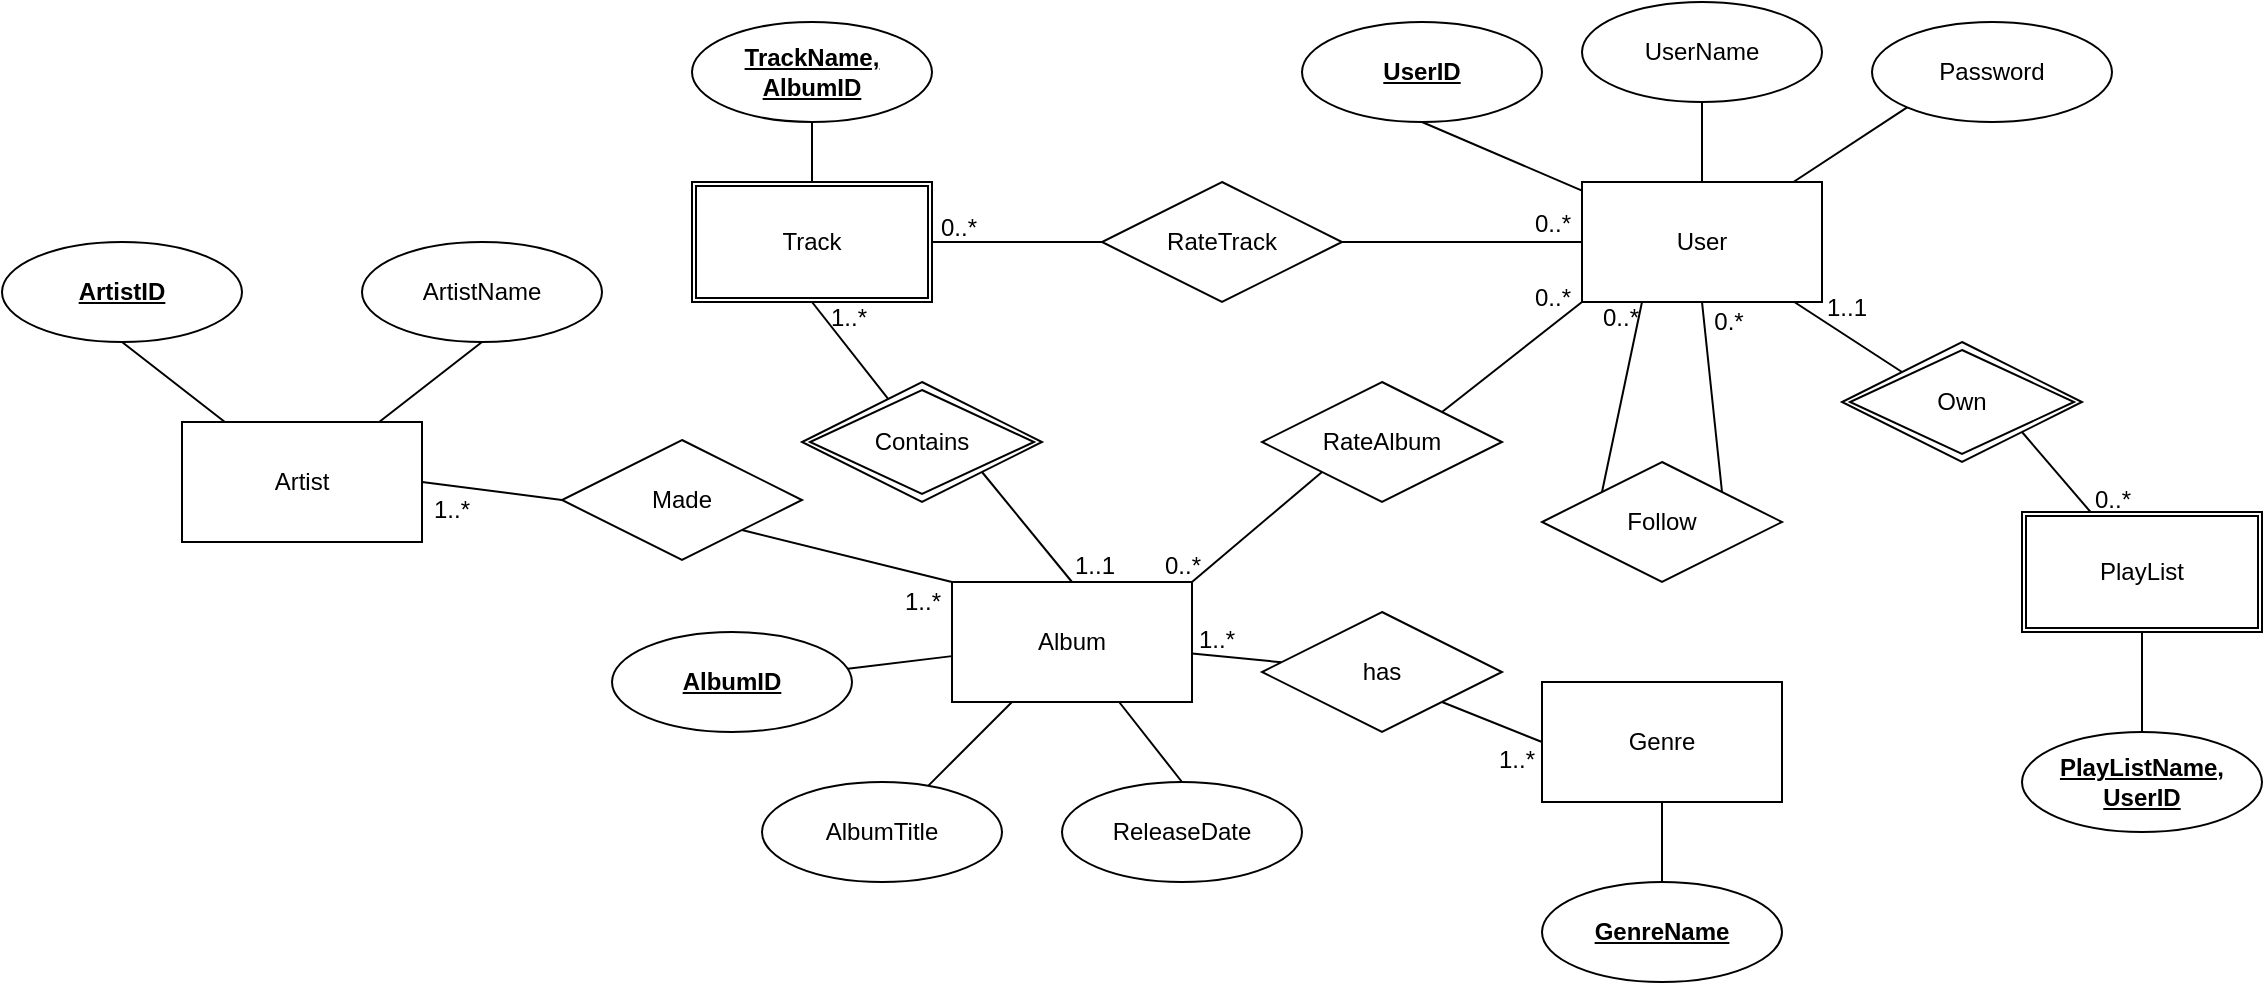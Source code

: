 <mxfile version="21.6.5" type="device">
  <diagram id="R2lEEEUBdFMjLlhIrx00" name="Page-1">
    <mxGraphModel dx="2178" dy="605" grid="1" gridSize="10" guides="1" tooltips="1" connect="1" arrows="1" fold="1" page="1" pageScale="1" pageWidth="850" pageHeight="1100" math="0" shadow="0" extFonts="Permanent Marker^https://fonts.googleapis.com/css?family=Permanent+Marker">
      <root>
        <mxCell id="0" />
        <mxCell id="1" parent="0" />
        <mxCell id="_1_03TyXAIXI8CmlSwA5-1" value="User" style="whiteSpace=wrap;html=1;" vertex="1" parent="1">
          <mxGeometry x="60" y="240" width="120" height="60" as="geometry" />
        </mxCell>
        <mxCell id="_1_03TyXAIXI8CmlSwA5-10" style="edgeStyle=none;rounded=0;orthogonalLoop=1;jettySize=auto;html=1;exitX=0.5;exitY=1;exitDx=0;exitDy=0;endArrow=none;endFill=0;" edge="1" parent="1" source="_1_03TyXAIXI8CmlSwA5-2" target="_1_03TyXAIXI8CmlSwA5-1">
          <mxGeometry relative="1" as="geometry" />
        </mxCell>
        <mxCell id="_1_03TyXAIXI8CmlSwA5-2" value="UserID" style="ellipse;whiteSpace=wrap;html=1;fontStyle=5" vertex="1" parent="1">
          <mxGeometry x="-80" y="160" width="120" height="50" as="geometry" />
        </mxCell>
        <mxCell id="_1_03TyXAIXI8CmlSwA5-11" value="" style="edgeStyle=none;rounded=0;orthogonalLoop=1;jettySize=auto;html=1;endArrow=none;endFill=0;" edge="1" parent="1" source="_1_03TyXAIXI8CmlSwA5-4" target="_1_03TyXAIXI8CmlSwA5-1">
          <mxGeometry relative="1" as="geometry" />
        </mxCell>
        <mxCell id="_1_03TyXAIXI8CmlSwA5-4" value="UserName" style="ellipse;whiteSpace=wrap;html=1;" vertex="1" parent="1">
          <mxGeometry x="60" y="150" width="120" height="50" as="geometry" />
        </mxCell>
        <mxCell id="_1_03TyXAIXI8CmlSwA5-13" style="edgeStyle=none;rounded=0;orthogonalLoop=1;jettySize=auto;html=1;exitX=0;exitY=1;exitDx=0;exitDy=0;endArrow=none;endFill=0;" edge="1" parent="1" source="_1_03TyXAIXI8CmlSwA5-5" target="_1_03TyXAIXI8CmlSwA5-1">
          <mxGeometry relative="1" as="geometry" />
        </mxCell>
        <mxCell id="_1_03TyXAIXI8CmlSwA5-5" value="Password" style="ellipse;whiteSpace=wrap;html=1;" vertex="1" parent="1">
          <mxGeometry x="205" y="160" width="120" height="50" as="geometry" />
        </mxCell>
        <mxCell id="_1_03TyXAIXI8CmlSwA5-14" value="Album" style="whiteSpace=wrap;html=1;" vertex="1" parent="1">
          <mxGeometry x="-255" y="440" width="120" height="60" as="geometry" />
        </mxCell>
        <mxCell id="_1_03TyXAIXI8CmlSwA5-17" value="" style="edgeStyle=none;rounded=0;orthogonalLoop=1;jettySize=auto;html=1;endArrow=none;endFill=0;" edge="1" parent="1" source="_1_03TyXAIXI8CmlSwA5-18" target="_1_03TyXAIXI8CmlSwA5-14">
          <mxGeometry relative="1" as="geometry" />
        </mxCell>
        <mxCell id="_1_03TyXAIXI8CmlSwA5-18" value="AlbumID" style="ellipse;whiteSpace=wrap;html=1;fontStyle=5" vertex="1" parent="1">
          <mxGeometry x="-425" y="465" width="120" height="50" as="geometry" />
        </mxCell>
        <mxCell id="_1_03TyXAIXI8CmlSwA5-21" value="" style="edgeStyle=none;rounded=0;orthogonalLoop=1;jettySize=auto;html=1;endArrow=none;endFill=0;" edge="1" parent="1" source="_1_03TyXAIXI8CmlSwA5-20" target="_1_03TyXAIXI8CmlSwA5-14">
          <mxGeometry relative="1" as="geometry" />
        </mxCell>
        <mxCell id="_1_03TyXAIXI8CmlSwA5-20" value="AlbumTitle" style="ellipse;whiteSpace=wrap;html=1;" vertex="1" parent="1">
          <mxGeometry x="-350" y="540" width="120" height="50" as="geometry" />
        </mxCell>
        <mxCell id="_1_03TyXAIXI8CmlSwA5-23" style="edgeStyle=none;rounded=0;orthogonalLoop=1;jettySize=auto;html=1;exitX=0.5;exitY=0;exitDx=0;exitDy=0;endArrow=none;endFill=0;" edge="1" parent="1" source="_1_03TyXAIXI8CmlSwA5-22" target="_1_03TyXAIXI8CmlSwA5-14">
          <mxGeometry relative="1" as="geometry" />
        </mxCell>
        <mxCell id="_1_03TyXAIXI8CmlSwA5-22" value="ReleaseDate" style="ellipse;whiteSpace=wrap;html=1;" vertex="1" parent="1">
          <mxGeometry x="-200" y="540" width="120" height="50" as="geometry" />
        </mxCell>
        <mxCell id="_1_03TyXAIXI8CmlSwA5-34" style="edgeStyle=none;rounded=0;orthogonalLoop=1;jettySize=auto;html=1;exitX=0.5;exitY=0;exitDx=0;exitDy=0;endArrow=none;endFill=0;" edge="1" parent="1" source="_1_03TyXAIXI8CmlSwA5-35">
          <mxGeometry relative="1" as="geometry">
            <mxPoint x="-325" y="240" as="targetPoint" />
          </mxGeometry>
        </mxCell>
        <mxCell id="_1_03TyXAIXI8CmlSwA5-35" value="&lt;b&gt;&lt;u&gt;TrackName,&lt;br&gt;AlbumID&lt;/u&gt;&lt;/b&gt;" style="ellipse;whiteSpace=wrap;html=1;" vertex="1" parent="1">
          <mxGeometry x="-385" y="160" width="120" height="50" as="geometry" />
        </mxCell>
        <mxCell id="_1_03TyXAIXI8CmlSwA5-36" value="PlayList" style="shape=ext;double=1;rounded=0;whiteSpace=wrap;html=1;" vertex="1" parent="1">
          <mxGeometry x="280" y="405" width="120" height="60" as="geometry" />
        </mxCell>
        <mxCell id="_1_03TyXAIXI8CmlSwA5-39" value="" style="edgeStyle=none;rounded=0;orthogonalLoop=1;jettySize=auto;html=1;endArrow=none;endFill=0;" edge="1" parent="1" source="_1_03TyXAIXI8CmlSwA5-38" target="_1_03TyXAIXI8CmlSwA5-36">
          <mxGeometry relative="1" as="geometry" />
        </mxCell>
        <mxCell id="_1_03TyXAIXI8CmlSwA5-38" value="&lt;b&gt;&lt;u&gt;PlayListName,&lt;br&gt;UserID&lt;/u&gt;&lt;/b&gt;" style="ellipse;whiteSpace=wrap;html=1;" vertex="1" parent="1">
          <mxGeometry x="280" y="515" width="120" height="50" as="geometry" />
        </mxCell>
        <mxCell id="_1_03TyXAIXI8CmlSwA5-43" style="edgeStyle=none;rounded=0;orthogonalLoop=1;jettySize=auto;html=1;exitX=1;exitY=1;exitDx=0;exitDy=0;endArrow=none;endFill=0;" edge="1" parent="1" source="_1_03TyXAIXI8CmlSwA5-42" target="_1_03TyXAIXI8CmlSwA5-36">
          <mxGeometry relative="1" as="geometry" />
        </mxCell>
        <mxCell id="_1_03TyXAIXI8CmlSwA5-44" style="edgeStyle=none;rounded=0;orthogonalLoop=1;jettySize=auto;html=1;exitX=0;exitY=0;exitDx=0;exitDy=0;endArrow=none;endFill=0;" edge="1" parent="1" source="_1_03TyXAIXI8CmlSwA5-42" target="_1_03TyXAIXI8CmlSwA5-1">
          <mxGeometry relative="1" as="geometry" />
        </mxCell>
        <mxCell id="_1_03TyXAIXI8CmlSwA5-42" value="Own" style="shape=rhombus;double=1;perimeter=rhombusPerimeter;whiteSpace=wrap;html=1;align=center;" vertex="1" parent="1">
          <mxGeometry x="190" y="320" width="120" height="60" as="geometry" />
        </mxCell>
        <mxCell id="_1_03TyXAIXI8CmlSwA5-47" value="" style="edgeStyle=none;rounded=0;orthogonalLoop=1;jettySize=auto;html=1;endArrow=none;endFill=0;entryX=0.5;entryY=1;entryDx=0;entryDy=0;" edge="1" parent="1" source="_1_03TyXAIXI8CmlSwA5-46" target="_1_03TyXAIXI8CmlSwA5-94">
          <mxGeometry relative="1" as="geometry">
            <mxPoint x="-308.5" y="300" as="targetPoint" />
          </mxGeometry>
        </mxCell>
        <mxCell id="_1_03TyXAIXI8CmlSwA5-48" style="edgeStyle=none;rounded=0;orthogonalLoop=1;jettySize=auto;html=1;exitX=1;exitY=1;exitDx=0;exitDy=0;entryX=0.5;entryY=0;entryDx=0;entryDy=0;endArrow=none;endFill=0;" edge="1" parent="1" source="_1_03TyXAIXI8CmlSwA5-46" target="_1_03TyXAIXI8CmlSwA5-14">
          <mxGeometry relative="1" as="geometry" />
        </mxCell>
        <mxCell id="_1_03TyXAIXI8CmlSwA5-46" value="Contains" style="shape=rhombus;double=1;perimeter=rhombusPerimeter;whiteSpace=wrap;html=1;align=center;" vertex="1" parent="1">
          <mxGeometry x="-330" y="340" width="120" height="60" as="geometry" />
        </mxCell>
        <mxCell id="_1_03TyXAIXI8CmlSwA5-50" style="edgeStyle=none;rounded=0;orthogonalLoop=1;jettySize=auto;html=1;exitX=1;exitY=0.5;exitDx=0;exitDy=0;entryX=0;entryY=0.5;entryDx=0;entryDy=0;endArrow=none;endFill=0;" edge="1" parent="1" source="_1_03TyXAIXI8CmlSwA5-49" target="_1_03TyXAIXI8CmlSwA5-1">
          <mxGeometry relative="1" as="geometry" />
        </mxCell>
        <mxCell id="_1_03TyXAIXI8CmlSwA5-51" style="edgeStyle=none;rounded=0;orthogonalLoop=1;jettySize=auto;html=1;exitX=0;exitY=0.5;exitDx=0;exitDy=0;entryX=1;entryY=0.5;entryDx=0;entryDy=0;endArrow=none;endFill=0;" edge="1" parent="1" source="_1_03TyXAIXI8CmlSwA5-49" target="_1_03TyXAIXI8CmlSwA5-94">
          <mxGeometry relative="1" as="geometry">
            <mxPoint x="-265" y="270" as="targetPoint" />
          </mxGeometry>
        </mxCell>
        <mxCell id="_1_03TyXAIXI8CmlSwA5-49" value="RateTrack" style="shape=rhombus;perimeter=rhombusPerimeter;whiteSpace=wrap;html=1;align=center;" vertex="1" parent="1">
          <mxGeometry x="-180" y="240" width="120" height="60" as="geometry" />
        </mxCell>
        <mxCell id="_1_03TyXAIXI8CmlSwA5-53" style="edgeStyle=none;rounded=0;orthogonalLoop=1;jettySize=auto;html=1;exitX=1;exitY=0;exitDx=0;exitDy=0;entryX=0;entryY=1;entryDx=0;entryDy=0;endArrow=none;endFill=0;" edge="1" parent="1" source="_1_03TyXAIXI8CmlSwA5-52" target="_1_03TyXAIXI8CmlSwA5-1">
          <mxGeometry relative="1" as="geometry" />
        </mxCell>
        <mxCell id="_1_03TyXAIXI8CmlSwA5-54" style="edgeStyle=none;rounded=0;orthogonalLoop=1;jettySize=auto;html=1;exitX=0;exitY=1;exitDx=0;exitDy=0;entryX=1;entryY=0;entryDx=0;entryDy=0;endArrow=none;endFill=0;" edge="1" parent="1" source="_1_03TyXAIXI8CmlSwA5-52" target="_1_03TyXAIXI8CmlSwA5-14">
          <mxGeometry relative="1" as="geometry" />
        </mxCell>
        <mxCell id="_1_03TyXAIXI8CmlSwA5-52" value="RateAlbum" style="shape=rhombus;perimeter=rhombusPerimeter;whiteSpace=wrap;html=1;align=center;" vertex="1" parent="1">
          <mxGeometry x="-100" y="340" width="120" height="60" as="geometry" />
        </mxCell>
        <mxCell id="_1_03TyXAIXI8CmlSwA5-58" style="edgeStyle=none;rounded=0;orthogonalLoop=1;jettySize=auto;html=1;exitX=0;exitY=0;exitDx=0;exitDy=0;entryX=0.25;entryY=1;entryDx=0;entryDy=0;endArrow=none;endFill=0;" edge="1" parent="1" source="_1_03TyXAIXI8CmlSwA5-55" target="_1_03TyXAIXI8CmlSwA5-1">
          <mxGeometry relative="1" as="geometry" />
        </mxCell>
        <mxCell id="_1_03TyXAIXI8CmlSwA5-59" style="edgeStyle=none;rounded=0;orthogonalLoop=1;jettySize=auto;html=1;exitX=1;exitY=0;exitDx=0;exitDy=0;endArrow=none;endFill=0;entryX=0.5;entryY=1;entryDx=0;entryDy=0;" edge="1" parent="1" source="_1_03TyXAIXI8CmlSwA5-55" target="_1_03TyXAIXI8CmlSwA5-1">
          <mxGeometry relative="1" as="geometry" />
        </mxCell>
        <mxCell id="_1_03TyXAIXI8CmlSwA5-55" value="Follow" style="shape=rhombus;perimeter=rhombusPerimeter;whiteSpace=wrap;html=1;align=center;" vertex="1" parent="1">
          <mxGeometry x="40" y="380" width="120" height="60" as="geometry" />
        </mxCell>
        <mxCell id="_1_03TyXAIXI8CmlSwA5-64" value="" style="edgeStyle=none;rounded=0;orthogonalLoop=1;jettySize=auto;html=1;endArrow=none;endFill=0;" edge="1" parent="1" source="_1_03TyXAIXI8CmlSwA5-62" target="_1_03TyXAIXI8CmlSwA5-63">
          <mxGeometry relative="1" as="geometry" />
        </mxCell>
        <mxCell id="_1_03TyXAIXI8CmlSwA5-62" value="Genre" style="whiteSpace=wrap;html=1;" vertex="1" parent="1">
          <mxGeometry x="40" y="490" width="120" height="60" as="geometry" />
        </mxCell>
        <mxCell id="_1_03TyXAIXI8CmlSwA5-63" value="&lt;b&gt;&lt;u&gt;GenreName&lt;/u&gt;&lt;/b&gt;" style="ellipse;whiteSpace=wrap;html=1;" vertex="1" parent="1">
          <mxGeometry x="40" y="590" width="120" height="50" as="geometry" />
        </mxCell>
        <mxCell id="_1_03TyXAIXI8CmlSwA5-66" value="" style="edgeStyle=none;rounded=0;orthogonalLoop=1;jettySize=auto;html=1;endArrow=none;endFill=0;" edge="1" parent="1" source="_1_03TyXAIXI8CmlSwA5-65" target="_1_03TyXAIXI8CmlSwA5-14">
          <mxGeometry relative="1" as="geometry" />
        </mxCell>
        <mxCell id="_1_03TyXAIXI8CmlSwA5-67" style="edgeStyle=none;rounded=0;orthogonalLoop=1;jettySize=auto;html=1;exitX=1;exitY=1;exitDx=0;exitDy=0;entryX=0;entryY=0.5;entryDx=0;entryDy=0;endArrow=none;endFill=0;" edge="1" parent="1" source="_1_03TyXAIXI8CmlSwA5-65" target="_1_03TyXAIXI8CmlSwA5-62">
          <mxGeometry relative="1" as="geometry" />
        </mxCell>
        <mxCell id="_1_03TyXAIXI8CmlSwA5-65" value="has" style="shape=rhombus;perimeter=rhombusPerimeter;whiteSpace=wrap;html=1;align=center;" vertex="1" parent="1">
          <mxGeometry x="-100" y="455" width="120" height="60" as="geometry" />
        </mxCell>
        <mxCell id="_1_03TyXAIXI8CmlSwA5-75" style="edgeStyle=none;rounded=0;orthogonalLoop=1;jettySize=auto;html=1;exitX=1;exitY=0.5;exitDx=0;exitDy=0;entryX=0;entryY=0.5;entryDx=0;entryDy=0;endArrow=none;endFill=0;" edge="1" parent="1" source="_1_03TyXAIXI8CmlSwA5-69" target="_1_03TyXAIXI8CmlSwA5-74">
          <mxGeometry relative="1" as="geometry" />
        </mxCell>
        <mxCell id="_1_03TyXAIXI8CmlSwA5-69" value="Artist" style="whiteSpace=wrap;html=1;" vertex="1" parent="1">
          <mxGeometry x="-640" y="360" width="120" height="60" as="geometry" />
        </mxCell>
        <mxCell id="_1_03TyXAIXI8CmlSwA5-72" style="edgeStyle=none;rounded=0;orthogonalLoop=1;jettySize=auto;html=1;exitX=0.5;exitY=1;exitDx=0;exitDy=0;endArrow=none;endFill=0;" edge="1" parent="1" source="_1_03TyXAIXI8CmlSwA5-70" target="_1_03TyXAIXI8CmlSwA5-69">
          <mxGeometry relative="1" as="geometry" />
        </mxCell>
        <mxCell id="_1_03TyXAIXI8CmlSwA5-70" value="ArtistID" style="ellipse;whiteSpace=wrap;html=1;fontStyle=5" vertex="1" parent="1">
          <mxGeometry x="-730" y="270" width="120" height="50" as="geometry" />
        </mxCell>
        <mxCell id="_1_03TyXAIXI8CmlSwA5-73" style="edgeStyle=none;rounded=0;orthogonalLoop=1;jettySize=auto;html=1;exitX=0.5;exitY=1;exitDx=0;exitDy=0;endArrow=none;endFill=0;" edge="1" parent="1" source="_1_03TyXAIXI8CmlSwA5-71" target="_1_03TyXAIXI8CmlSwA5-69">
          <mxGeometry relative="1" as="geometry" />
        </mxCell>
        <mxCell id="_1_03TyXAIXI8CmlSwA5-71" value="ArtistName" style="ellipse;whiteSpace=wrap;html=1;fontStyle=0" vertex="1" parent="1">
          <mxGeometry x="-550" y="270" width="120" height="50" as="geometry" />
        </mxCell>
        <mxCell id="_1_03TyXAIXI8CmlSwA5-76" style="edgeStyle=none;rounded=0;orthogonalLoop=1;jettySize=auto;html=1;exitX=1;exitY=1;exitDx=0;exitDy=0;entryX=0;entryY=0;entryDx=0;entryDy=0;endArrow=none;endFill=0;" edge="1" parent="1" source="_1_03TyXAIXI8CmlSwA5-74" target="_1_03TyXAIXI8CmlSwA5-14">
          <mxGeometry relative="1" as="geometry" />
        </mxCell>
        <mxCell id="_1_03TyXAIXI8CmlSwA5-74" value="Made" style="shape=rhombus;perimeter=rhombusPerimeter;whiteSpace=wrap;html=1;align=center;" vertex="1" parent="1">
          <mxGeometry x="-450" y="369" width="120" height="60" as="geometry" />
        </mxCell>
        <mxCell id="_1_03TyXAIXI8CmlSwA5-77" value="1..*" style="text;strokeColor=none;fillColor=none;spacingLeft=4;spacingRight=4;overflow=hidden;rotatable=0;points=[[0,0.5],[1,0.5]];portConstraint=eastwest;fontSize=12;whiteSpace=wrap;html=1;" vertex="1" parent="1">
          <mxGeometry x="-520" y="390" width="30" height="20" as="geometry" />
        </mxCell>
        <mxCell id="_1_03TyXAIXI8CmlSwA5-78" value="1..*" style="text;html=1;align=center;verticalAlign=middle;resizable=0;points=[];autosize=1;strokeColor=none;fillColor=none;" vertex="1" parent="1">
          <mxGeometry x="-290" y="435" width="40" height="30" as="geometry" />
        </mxCell>
        <mxCell id="_1_03TyXAIXI8CmlSwA5-79" value="1..*" style="text;html=1;align=center;verticalAlign=middle;resizable=0;points=[];autosize=1;strokeColor=none;fillColor=none;" vertex="1" parent="1">
          <mxGeometry x="-143" y="454" width="40" height="30" as="geometry" />
        </mxCell>
        <mxCell id="_1_03TyXAIXI8CmlSwA5-80" value="1..*" style="text;html=1;align=center;verticalAlign=middle;resizable=0;points=[];autosize=1;strokeColor=none;fillColor=none;" vertex="1" parent="1">
          <mxGeometry x="7" y="514" width="40" height="30" as="geometry" />
        </mxCell>
        <mxCell id="_1_03TyXAIXI8CmlSwA5-82" value="1..1" style="text;html=1;align=center;verticalAlign=middle;resizable=0;points=[];autosize=1;strokeColor=none;fillColor=none;" vertex="1" parent="1">
          <mxGeometry x="-204" y="417" width="40" height="30" as="geometry" />
        </mxCell>
        <mxCell id="_1_03TyXAIXI8CmlSwA5-83" value="1..*" style="text;html=1;align=center;verticalAlign=middle;resizable=0;points=[];autosize=1;strokeColor=none;fillColor=none;" vertex="1" parent="1">
          <mxGeometry x="-327" y="293" width="40" height="30" as="geometry" />
        </mxCell>
        <mxCell id="_1_03TyXAIXI8CmlSwA5-85" value="0..*" style="text;html=1;align=center;verticalAlign=middle;resizable=0;points=[];autosize=1;strokeColor=none;fillColor=none;" vertex="1" parent="1">
          <mxGeometry x="-160" y="417" width="40" height="30" as="geometry" />
        </mxCell>
        <mxCell id="_1_03TyXAIXI8CmlSwA5-86" value="0..*" style="text;html=1;align=center;verticalAlign=middle;resizable=0;points=[];autosize=1;strokeColor=none;fillColor=none;" vertex="1" parent="1">
          <mxGeometry x="25" y="283" width="40" height="30" as="geometry" />
        </mxCell>
        <mxCell id="_1_03TyXAIXI8CmlSwA5-87" value="0..*" style="text;html=1;align=center;verticalAlign=middle;resizable=0;points=[];autosize=1;strokeColor=none;fillColor=none;" vertex="1" parent="1">
          <mxGeometry x="59" y="293" width="40" height="30" as="geometry" />
        </mxCell>
        <mxCell id="_1_03TyXAIXI8CmlSwA5-88" value="0.*" style="text;html=1;align=center;verticalAlign=middle;resizable=0;points=[];autosize=1;strokeColor=none;fillColor=none;" vertex="1" parent="1">
          <mxGeometry x="113" y="295" width="40" height="30" as="geometry" />
        </mxCell>
        <mxCell id="_1_03TyXAIXI8CmlSwA5-89" value="1..1" style="text;html=1;align=center;verticalAlign=middle;resizable=0;points=[];autosize=1;strokeColor=none;fillColor=none;" vertex="1" parent="1">
          <mxGeometry x="172" y="288" width="40" height="30" as="geometry" />
        </mxCell>
        <mxCell id="_1_03TyXAIXI8CmlSwA5-90" value="0..*" style="text;html=1;align=center;verticalAlign=middle;resizable=0;points=[];autosize=1;strokeColor=none;fillColor=none;" vertex="1" parent="1">
          <mxGeometry x="305" y="384" width="40" height="30" as="geometry" />
        </mxCell>
        <mxCell id="_1_03TyXAIXI8CmlSwA5-91" value="0..*" style="text;html=1;align=center;verticalAlign=middle;resizable=0;points=[];autosize=1;strokeColor=none;fillColor=none;" vertex="1" parent="1">
          <mxGeometry x="-272" y="248" width="40" height="30" as="geometry" />
        </mxCell>
        <mxCell id="_1_03TyXAIXI8CmlSwA5-92" value="0..*" style="text;html=1;align=center;verticalAlign=middle;resizable=0;points=[];autosize=1;strokeColor=none;fillColor=none;" vertex="1" parent="1">
          <mxGeometry x="25" y="246" width="40" height="30" as="geometry" />
        </mxCell>
        <mxCell id="_1_03TyXAIXI8CmlSwA5-94" value="Track" style="shape=ext;double=1;rounded=0;whiteSpace=wrap;html=1;" vertex="1" parent="1">
          <mxGeometry x="-385" y="240" width="120" height="60" as="geometry" />
        </mxCell>
      </root>
    </mxGraphModel>
  </diagram>
</mxfile>

